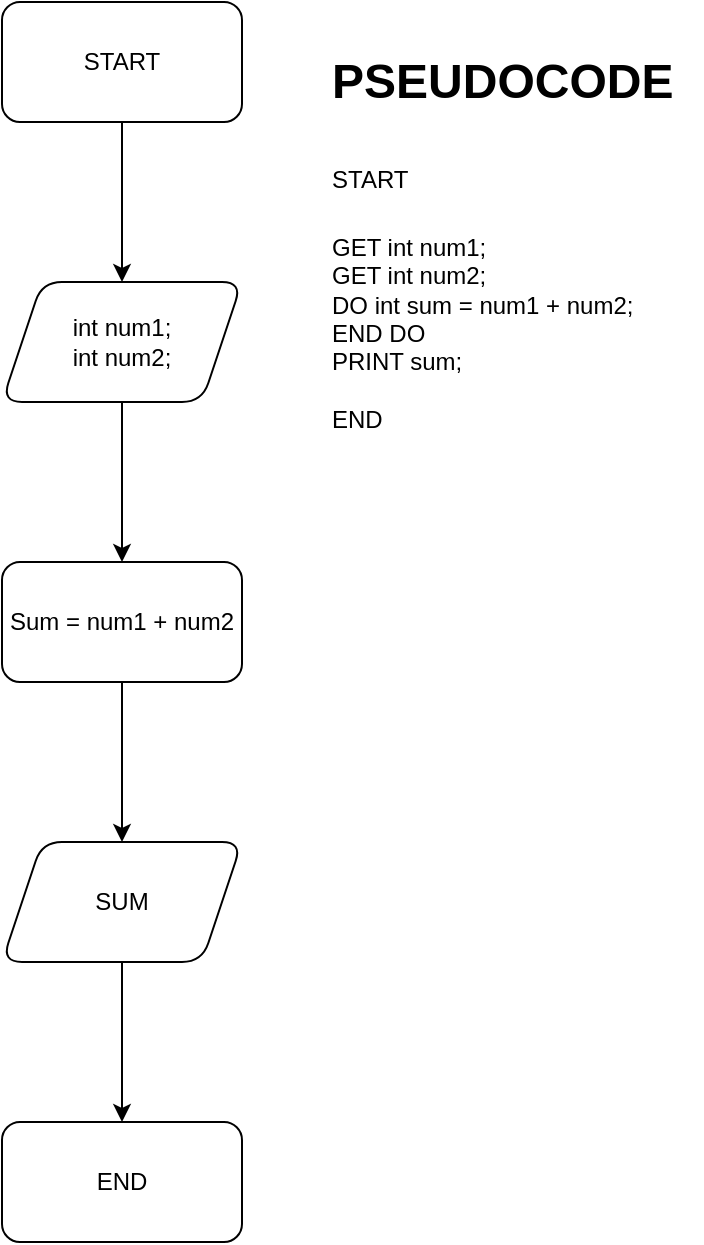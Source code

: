 <mxfile version="20.3.3" type="github">
  <diagram id="KVBR-SX3pHHIZkB29C4x" name="Page-1">
    <mxGraphModel dx="1421" dy="794" grid="1" gridSize="10" guides="1" tooltips="1" connect="1" arrows="1" fold="1" page="1" pageScale="1" pageWidth="827" pageHeight="1169" math="0" shadow="0">
      <root>
        <mxCell id="0" />
        <mxCell id="1" parent="0" />
        <mxCell id="7lGdjqYl_pk0UNCLgn26-3" value="" style="edgeStyle=orthogonalEdgeStyle;rounded=0;orthogonalLoop=1;jettySize=auto;html=1;" edge="1" parent="1" source="7lGdjqYl_pk0UNCLgn26-1" target="7lGdjqYl_pk0UNCLgn26-2">
          <mxGeometry relative="1" as="geometry" />
        </mxCell>
        <mxCell id="7lGdjqYl_pk0UNCLgn26-1" value="START" style="rounded=1;whiteSpace=wrap;html=1;" vertex="1" parent="1">
          <mxGeometry width="120" height="60" as="geometry" />
        </mxCell>
        <mxCell id="7lGdjqYl_pk0UNCLgn26-5" value="" style="edgeStyle=orthogonalEdgeStyle;rounded=0;orthogonalLoop=1;jettySize=auto;html=1;" edge="1" parent="1" source="7lGdjqYl_pk0UNCLgn26-2" target="7lGdjqYl_pk0UNCLgn26-4">
          <mxGeometry relative="1" as="geometry" />
        </mxCell>
        <mxCell id="7lGdjqYl_pk0UNCLgn26-2" value="int num1;&lt;br&gt;int num2;" style="shape=parallelogram;perimeter=parallelogramPerimeter;whiteSpace=wrap;html=1;fixedSize=1;rounded=1;" vertex="1" parent="1">
          <mxGeometry y="140" width="120" height="60" as="geometry" />
        </mxCell>
        <mxCell id="7lGdjqYl_pk0UNCLgn26-7" value="" style="edgeStyle=orthogonalEdgeStyle;rounded=0;orthogonalLoop=1;jettySize=auto;html=1;" edge="1" parent="1" source="7lGdjqYl_pk0UNCLgn26-4" target="7lGdjqYl_pk0UNCLgn26-6">
          <mxGeometry relative="1" as="geometry" />
        </mxCell>
        <mxCell id="7lGdjqYl_pk0UNCLgn26-4" value="Sum = num1 + num2" style="whiteSpace=wrap;html=1;rounded=1;" vertex="1" parent="1">
          <mxGeometry y="280" width="120" height="60" as="geometry" />
        </mxCell>
        <mxCell id="7lGdjqYl_pk0UNCLgn26-9" value="" style="edgeStyle=orthogonalEdgeStyle;rounded=0;orthogonalLoop=1;jettySize=auto;html=1;" edge="1" parent="1" source="7lGdjqYl_pk0UNCLgn26-6" target="7lGdjqYl_pk0UNCLgn26-8">
          <mxGeometry relative="1" as="geometry" />
        </mxCell>
        <mxCell id="7lGdjqYl_pk0UNCLgn26-6" value="SUM" style="shape=parallelogram;perimeter=parallelogramPerimeter;whiteSpace=wrap;html=1;fixedSize=1;rounded=1;" vertex="1" parent="1">
          <mxGeometry y="420" width="120" height="60" as="geometry" />
        </mxCell>
        <mxCell id="7lGdjqYl_pk0UNCLgn26-8" value="END" style="whiteSpace=wrap;html=1;rounded=1;" vertex="1" parent="1">
          <mxGeometry y="560" width="120" height="60" as="geometry" />
        </mxCell>
        <mxCell id="7lGdjqYl_pk0UNCLgn26-12" value="&lt;h1&gt;&lt;span style=&quot;background-color: initial;&quot;&gt;PSEUDOCODE&lt;/span&gt;&lt;/h1&gt;&lt;h1&gt;&lt;span style=&quot;font-size: 12px; font-weight: 400;&quot;&gt;START&lt;/span&gt;&lt;/h1&gt;&lt;div&gt;&lt;span style=&quot;font-size: 12px; font-weight: 400;&quot;&gt;GET int num1;&lt;/span&gt;&lt;/div&gt;&lt;div&gt;&lt;span style=&quot;font-size: 12px; font-weight: 400;&quot;&gt;GET int num2;&lt;/span&gt;&lt;/div&gt;&lt;div&gt;&lt;span style=&quot;font-size: 12px; font-weight: 400;&quot;&gt;DO int sum = num1 + num2;&lt;/span&gt;&lt;/div&gt;&lt;div&gt;&lt;span style=&quot;font-size: 12px; font-weight: 400;&quot;&gt;END DO&amp;nbsp;&lt;/span&gt;&lt;/div&gt;&lt;div&gt;&lt;span style=&quot;font-size: 12px; font-weight: 400;&quot;&gt;PRINT sum;&lt;/span&gt;&lt;/div&gt;&lt;div&gt;&lt;span style=&quot;font-size: 12px; font-weight: 400;&quot;&gt;&lt;br&gt;&lt;/span&gt;&lt;/div&gt;&lt;div&gt;&lt;span style=&quot;font-size: 12px; font-weight: 400;&quot;&gt;END&lt;/span&gt;&lt;/div&gt;" style="text;html=1;strokeColor=none;fillColor=none;spacing=5;spacingTop=-20;whiteSpace=wrap;overflow=hidden;rounded=0;" vertex="1" parent="1">
          <mxGeometry x="160" y="20" width="190" height="450" as="geometry" />
        </mxCell>
      </root>
    </mxGraphModel>
  </diagram>
</mxfile>
